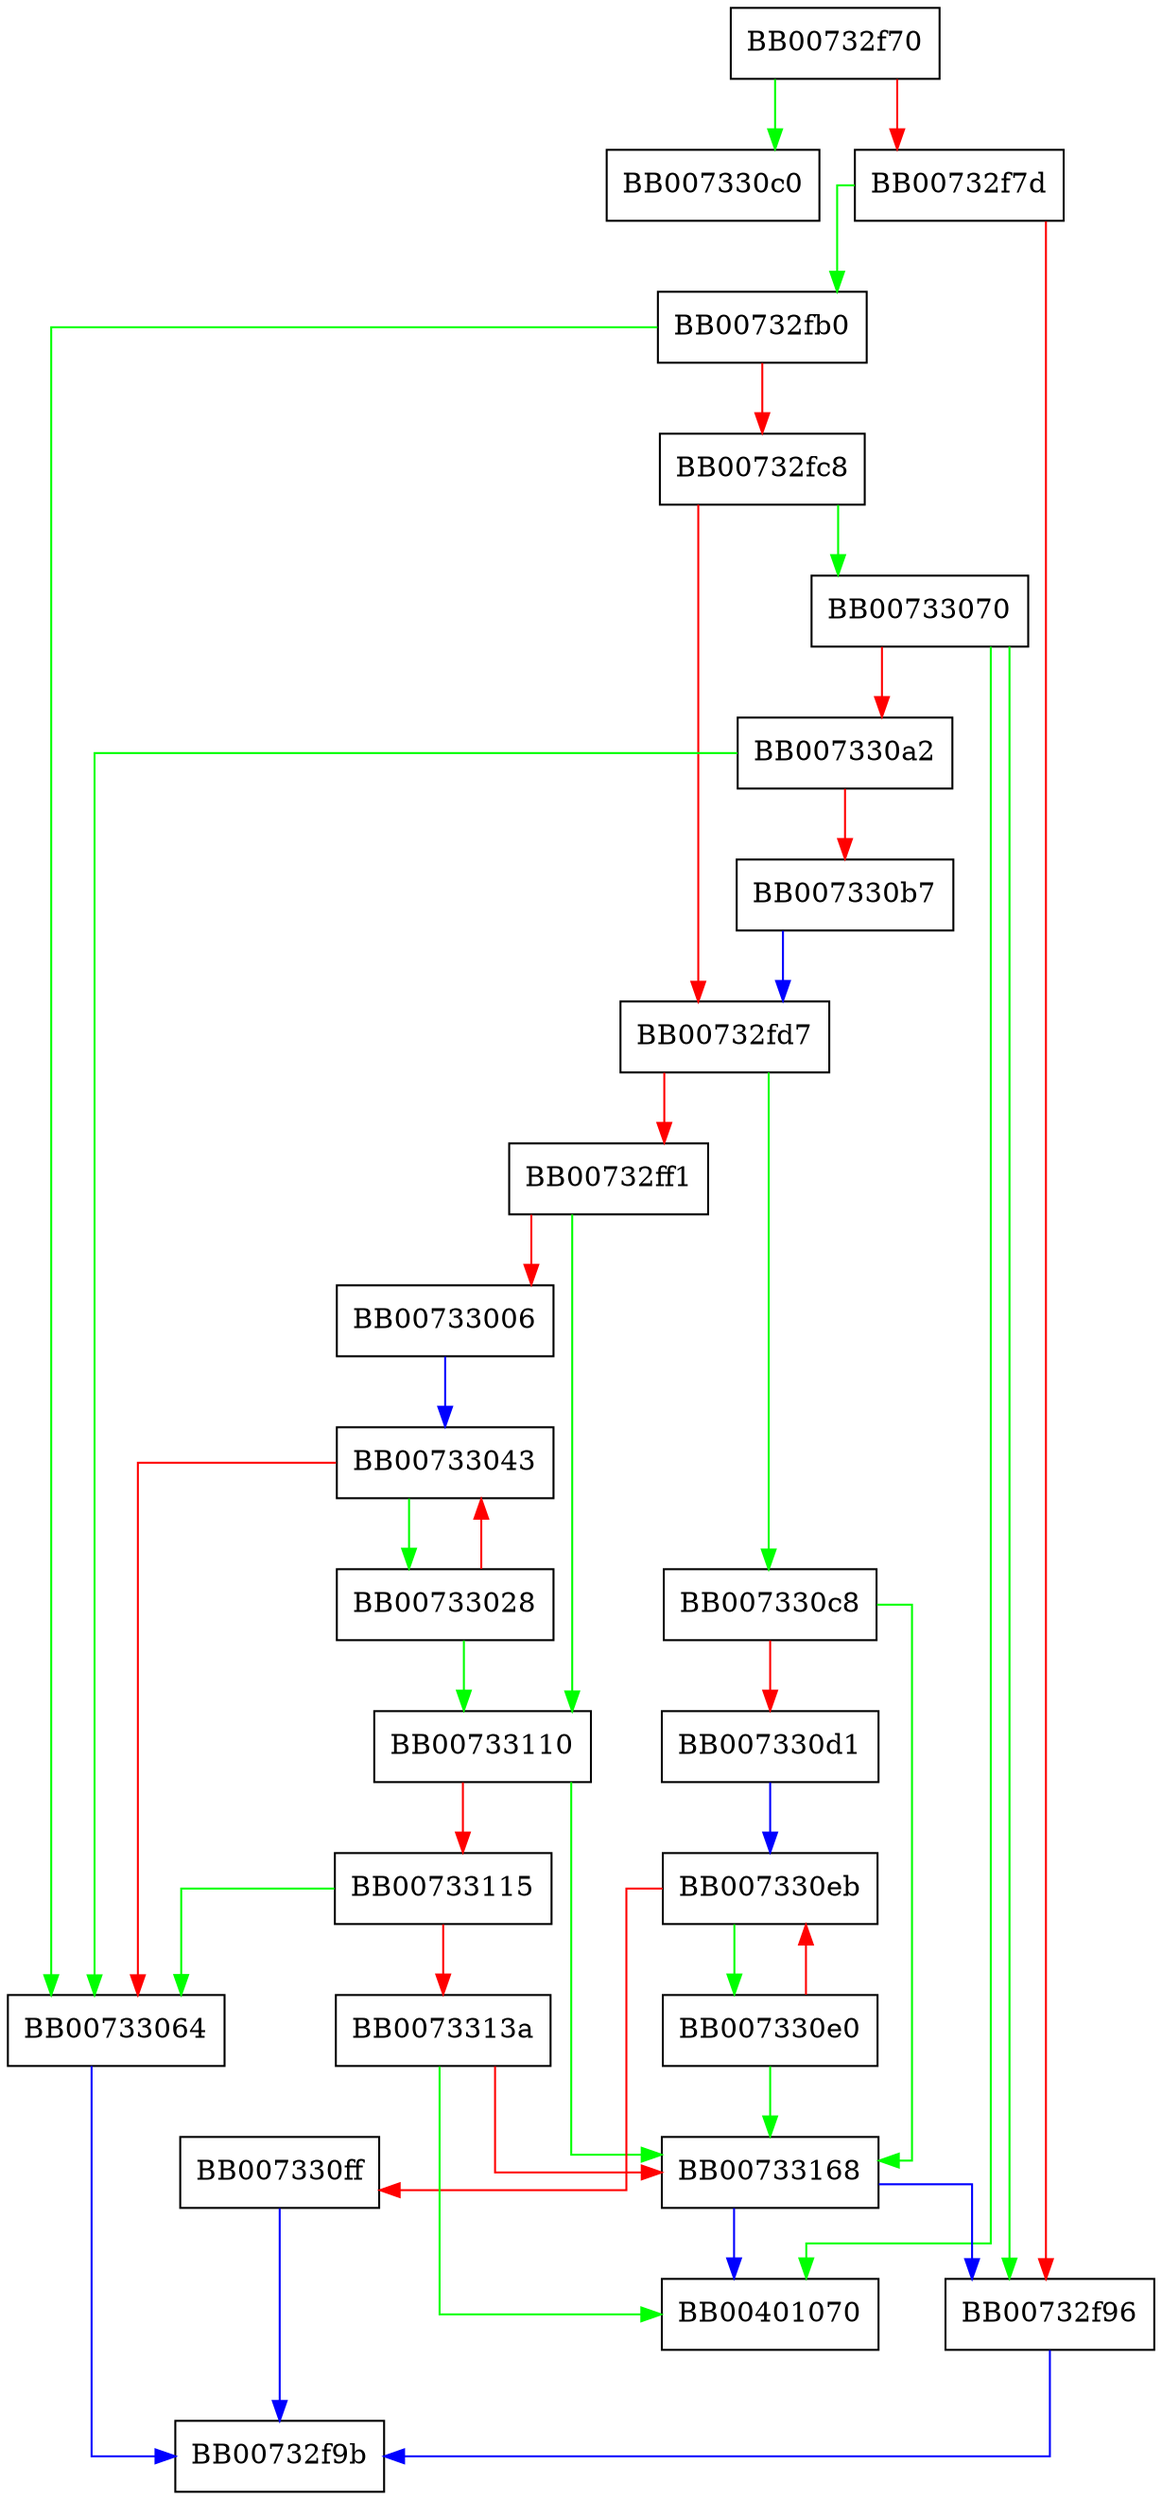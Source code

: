 digraph CMAC_Update {
  node [shape="box"];
  graph [splines=ortho];
  BB00732f70 -> BB007330c0 [color="green"];
  BB00732f70 -> BB00732f7d [color="red"];
  BB00732f7d -> BB00732fb0 [color="green"];
  BB00732f7d -> BB00732f96 [color="red"];
  BB00732f96 -> BB00732f9b [color="blue"];
  BB00732fb0 -> BB00733064 [color="green"];
  BB00732fb0 -> BB00732fc8 [color="red"];
  BB00732fc8 -> BB00733070 [color="green"];
  BB00732fc8 -> BB00732fd7 [color="red"];
  BB00732fd7 -> BB007330c8 [color="green"];
  BB00732fd7 -> BB00732ff1 [color="red"];
  BB00732ff1 -> BB00733110 [color="green"];
  BB00732ff1 -> BB00733006 [color="red"];
  BB00733006 -> BB00733043 [color="blue"];
  BB00733028 -> BB00733110 [color="green"];
  BB00733028 -> BB00733043 [color="red"];
  BB00733043 -> BB00733028 [color="green"];
  BB00733043 -> BB00733064 [color="red"];
  BB00733064 -> BB00732f9b [color="blue"];
  BB00733070 -> BB00401070 [color="green"];
  BB00733070 -> BB00732f96 [color="green"];
  BB00733070 -> BB007330a2 [color="red"];
  BB007330a2 -> BB00733064 [color="green"];
  BB007330a2 -> BB007330b7 [color="red"];
  BB007330b7 -> BB00732fd7 [color="blue"];
  BB007330c8 -> BB00733168 [color="green"];
  BB007330c8 -> BB007330d1 [color="red"];
  BB007330d1 -> BB007330eb [color="blue"];
  BB007330e0 -> BB00733168 [color="green"];
  BB007330e0 -> BB007330eb [color="red"];
  BB007330eb -> BB007330e0 [color="green"];
  BB007330eb -> BB007330ff [color="red"];
  BB007330ff -> BB00732f9b [color="blue"];
  BB00733110 -> BB00733168 [color="green"];
  BB00733110 -> BB00733115 [color="red"];
  BB00733115 -> BB00733064 [color="green"];
  BB00733115 -> BB0073313a [color="red"];
  BB0073313a -> BB00401070 [color="green"];
  BB0073313a -> BB00733168 [color="red"];
  BB00733168 -> BB00401070 [color="blue"];
  BB00733168 -> BB00732f96 [color="blue"];
}